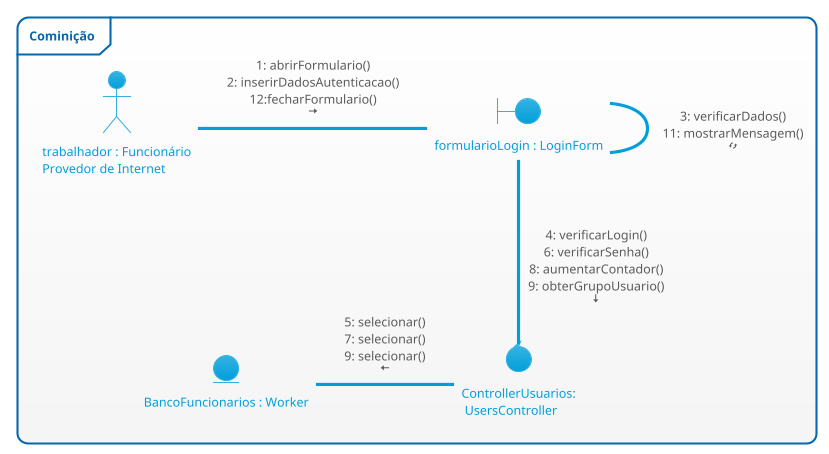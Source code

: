 @startuml ControleFuncionarios
!theme bluegray
frame Cominição {

actor Ator as "trabalhador : Funcionário\nProvedor de Internet"
boundary View as "formularioLogin : LoginForm"
control Controller as "ControllerUsuarios:\n UsersController"
entity Modelo as "BancoFuncionarios : Worker"

Ator - (View): "1: abrirFormulario()\n2: inserirDadosAutenticacao()\n12:fecharFormulario()\n<&arrow-right>"
View - View : "3: verificarDados()\n11: mostrarMensagem()\n<&loop-circular>"
(View) -- (Controller) : "4: verificarLogin()\n6: verificarSenha()\n8: aumentarContador()\n9: obterGrupoUsuario()\n<&arrow-bottom>"
(Controller) -left- (Modelo) : "5: selecionar()\n7: selecionar()\n9: selecionar()\n<&arrow-left>"

'Outros ícones de setas
'<&arrow-left>
'<&arrow-right>
'<&arrow-top>
'<&arrow-bottom>
@enduml

}